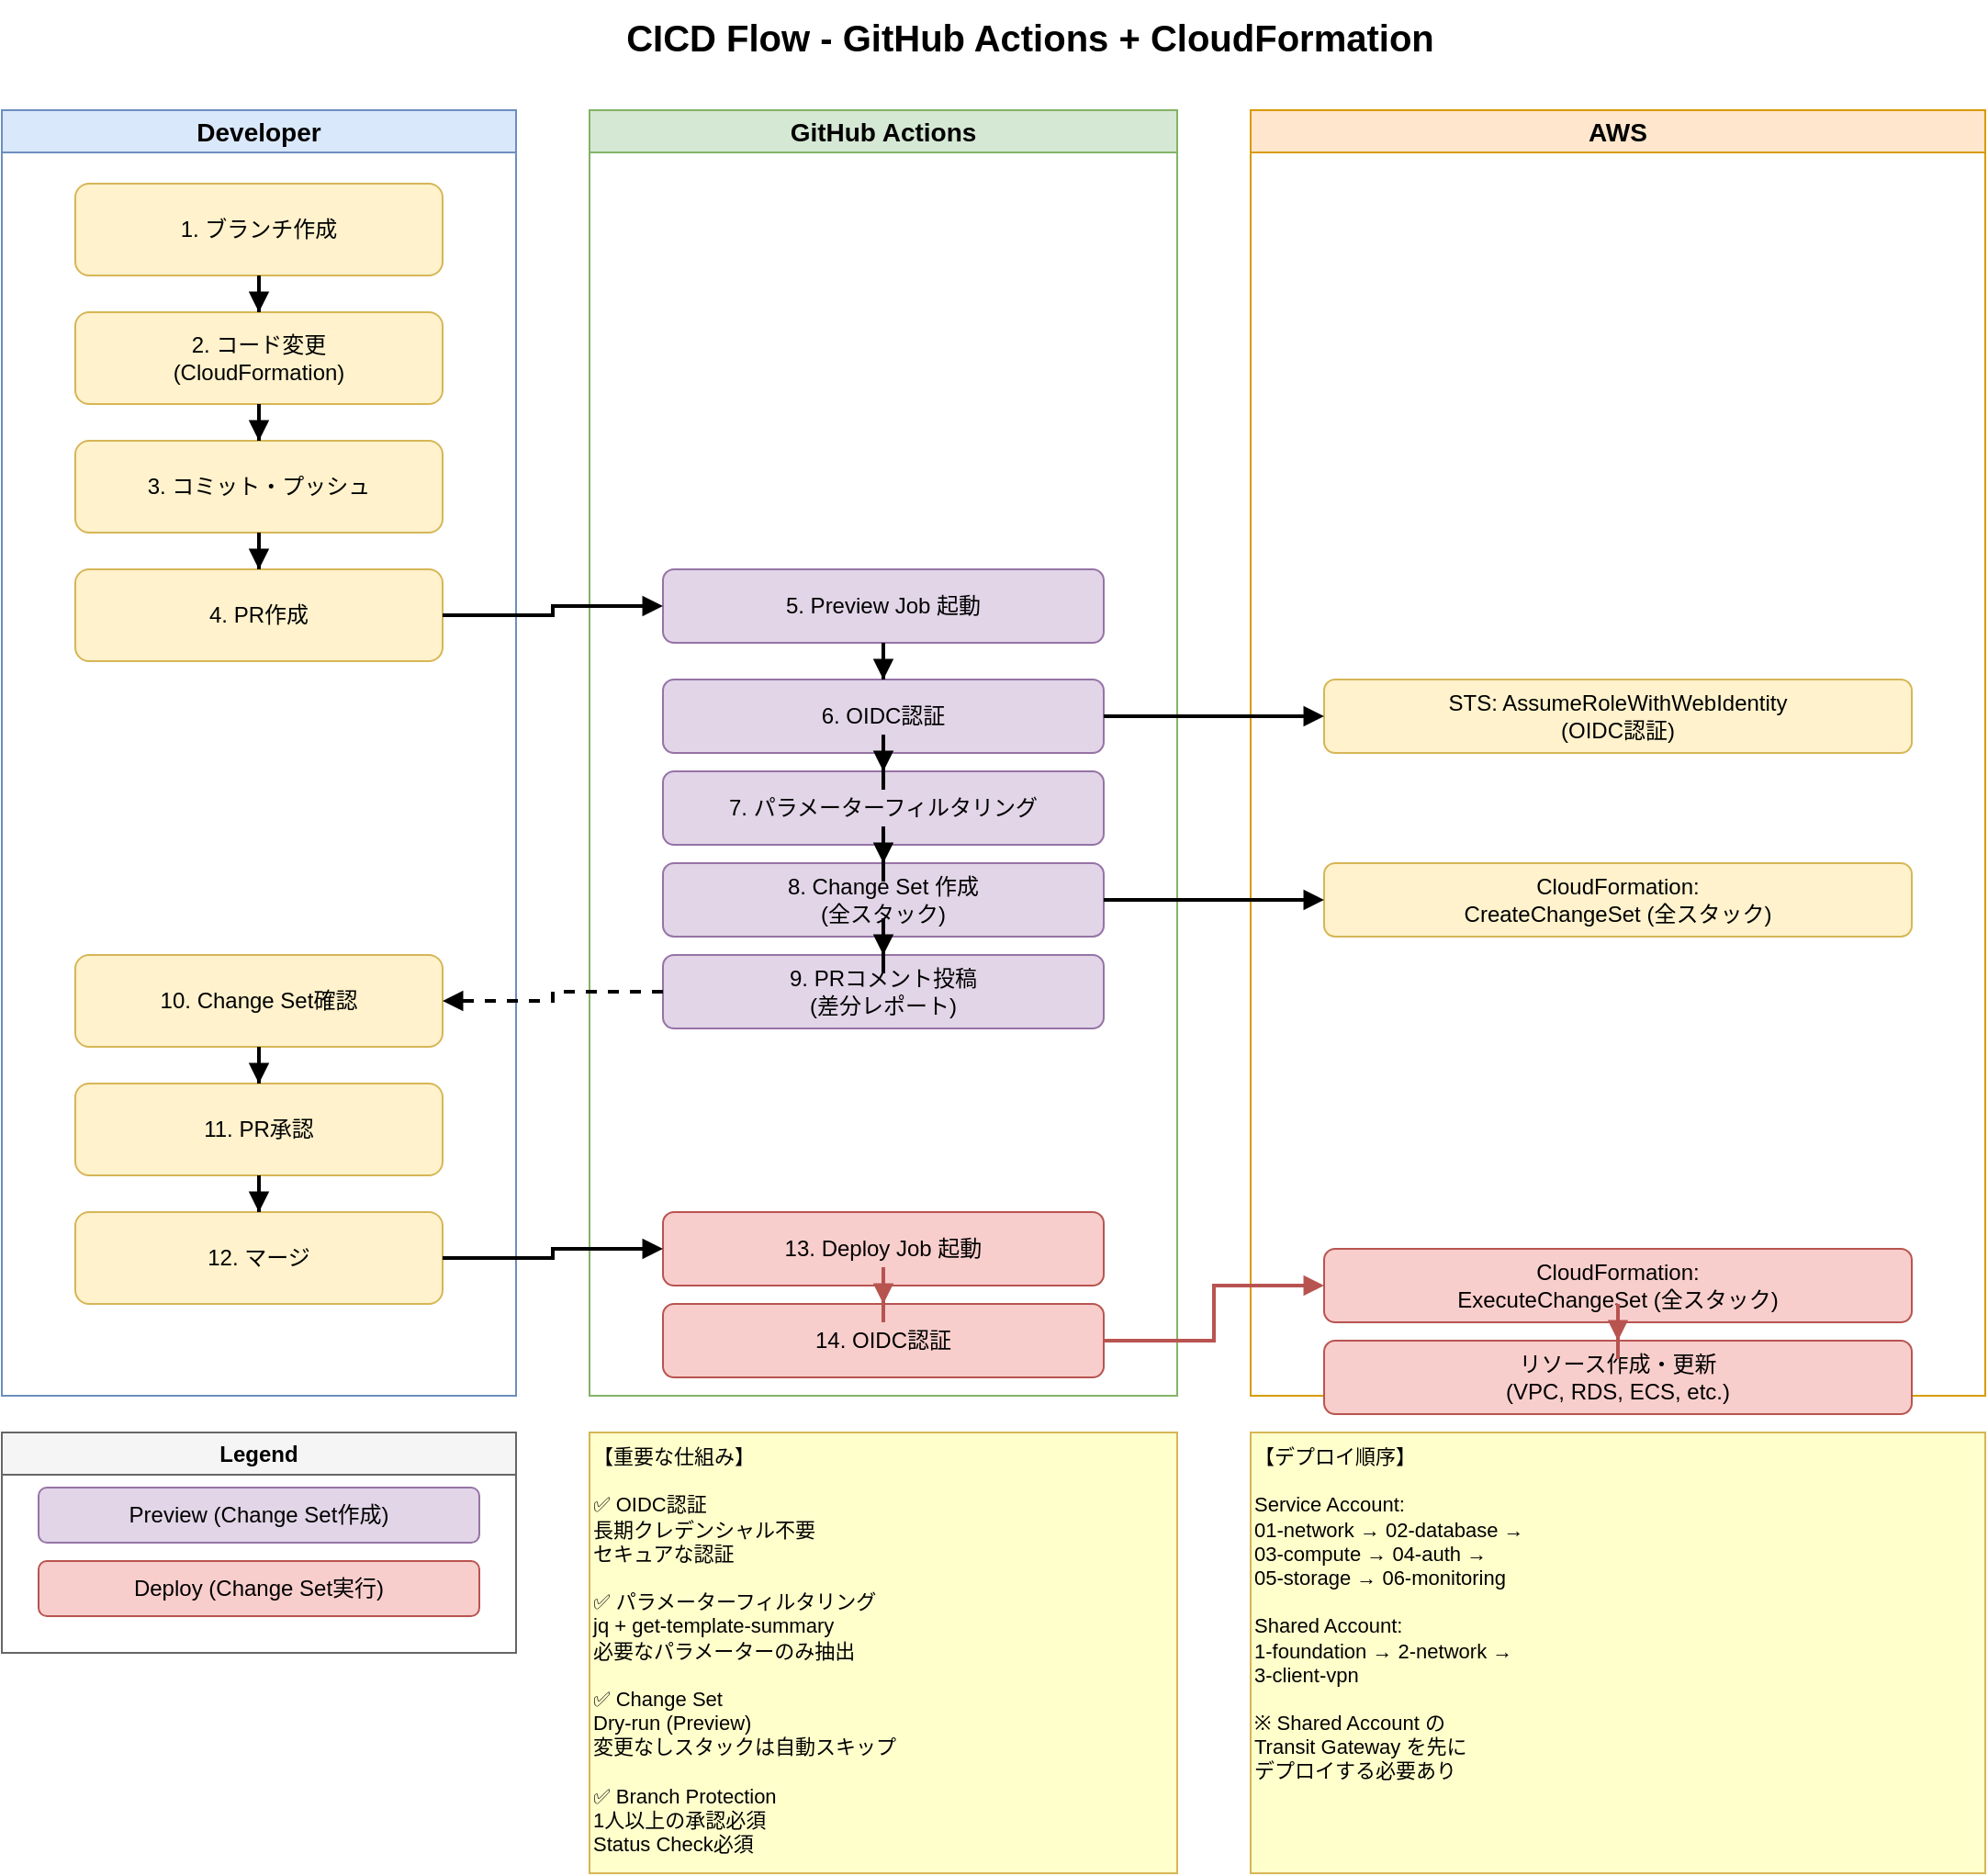 <mxfile version="24.0.0">
  <diagram name="CICD Flow" id="cicd-flow">
    <mxGraphModel dx="1422" dy="794" grid="1" gridSize="10" guides="1" tooltips="1" connect="1" arrows="1" fold="1" page="1" pageScale="1" pageWidth="1169" pageHeight="827" math="0" shadow="0">
      <root>
        <mxCell id="0" />
        <mxCell id="1" parent="0" />

        <!-- Title -->
        <mxCell id="title" value="CICD Flow - GitHub Actions + CloudFormation" style="text;html=1;strokeColor=none;fillColor=none;align=center;verticalAlign=middle;whiteSpace=wrap;rounded=0;fontSize=20;fontStyle=1" vertex="1" parent="1">
          <mxGeometry x="300" y="20" width="600" height="40" as="geometry" />
        </mxCell>

        <!-- Developer Section -->
        <mxCell id="dev-section" value="Developer" style="swimlane;whiteSpace=wrap;html=1;fillColor=#dae8fc;strokeColor=#6c8ebf;fontSize=14;fontStyle=1" vertex="1" parent="1">
          <mxGeometry x="40" y="80" width="280" height="700" as="geometry" />
        </mxCell>

        <mxCell id="dev-1" value="1. ブランチ作成" style="rounded=1;whiteSpace=wrap;html=1;fillColor=#fff2cc;strokeColor=#d6b656;" vertex="1" parent="dev-section">
          <mxGeometry x="40" y="40" width="200" height="50" as="geometry" />
        </mxCell>

        <mxCell id="dev-2" value="2. コード変更&#xa;(CloudFormation)" style="rounded=1;whiteSpace=wrap;html=1;fillColor=#fff2cc;strokeColor=#d6b656;" vertex="1" parent="dev-section">
          <mxGeometry x="40" y="110" width="200" height="50" as="geometry" />
        </mxCell>

        <mxCell id="dev-3" value="3. コミット・プッシュ" style="rounded=1;whiteSpace=wrap;html=1;fillColor=#fff2cc;strokeColor=#d6b656;" vertex="1" parent="dev-section">
          <mxGeometry x="40" y="180" width="200" height="50" as="geometry" />
        </mxCell>

        <mxCell id="dev-4" value="4. PR作成" style="rounded=1;whiteSpace=wrap;html=1;fillColor=#fff2cc;strokeColor=#d6b656;" vertex="1" parent="dev-section">
          <mxGeometry x="40" y="250" width="200" height="50" as="geometry" />
        </mxCell>

        <mxCell id="dev-5" value="10. Change Set確認" style="rounded=1;whiteSpace=wrap;html=1;fillColor=#fff2cc;strokeColor=#d6b656;" vertex="1" parent="dev-section">
          <mxGeometry x="40" y="460" width="200" height="50" as="geometry" />
        </mxCell>

        <mxCell id="dev-6" value="11. PR承認" style="rounded=1;whiteSpace=wrap;html=1;fillColor=#fff2cc;strokeColor=#d6b656;" vertex="1" parent="dev-section">
          <mxGeometry x="40" y="530" width="200" height="50" as="geometry" />
        </mxCell>

        <mxCell id="dev-7" value="12. マージ" style="rounded=1;whiteSpace=wrap;html=1;fillColor=#fff2cc;strokeColor=#d6b656;" vertex="1" parent="dev-section">
          <mxGeometry x="40" y="600" width="200" height="50" as="geometry" />
        </mxCell>

        <!-- GitHub Actions Section -->
        <mxCell id="gha-section" value="GitHub Actions" style="swimlane;whiteSpace=wrap;html=1;fillColor=#d5e8d4;strokeColor=#82b366;fontSize=14;fontStyle=1" vertex="1" parent="1">
          <mxGeometry x="360" y="80" width="320" height="700" as="geometry" />
        </mxCell>

        <mxCell id="gha-1" value="5. Preview Job 起動" style="rounded=1;whiteSpace=wrap;html=1;fillColor=#e1d5e7;strokeColor=#9673a6;" vertex="1" parent="gha-section">
          <mxGeometry x="40" y="250" width="240" height="40" as="geometry" />
        </mxCell>

        <mxCell id="gha-2" value="6. OIDC認証" style="rounded=1;whiteSpace=wrap;html=1;fillColor=#e1d5e7;strokeColor=#9673a6;" vertex="1" parent="gha-section">
          <mxGeometry x="40" y="310" width="240" height="40" as="geometry" />
        </mxCell>

        <mxCell id="gha-3" value="7. パラメーターフィルタリング" style="rounded=1;whiteSpace=wrap;html=1;fillColor=#e1d5e7;strokeColor=#9673a6;" vertex="1" parent="gha-section">
          <mxGeometry x="40" y="360" width="240" height="40" as="geometry" />
        </mxCell>

        <mxCell id="gha-4" value="8. Change Set 作成&#xa;(全スタック)" style="rounded=1;whiteSpace=wrap;html=1;fillColor=#e1d5e7;strokeColor=#9673a6;" vertex="1" parent="gha-section">
          <mxGeometry x="40" y="410" width="240" height="40" as="geometry" />
        </mxCell>

        <mxCell id="gha-5" value="9. PRコメント投稿&#xa;(差分レポート)" style="rounded=1;whiteSpace=wrap;html=1;fillColor=#e1d5e7;strokeColor=#9673a6;" vertex="1" parent="gha-section">
          <mxGeometry x="40" y="460" width="240" height="40" as="geometry" />
        </mxCell>

        <mxCell id="gha-6" value="13. Deploy Job 起動" style="rounded=1;whiteSpace=wrap;html=1;fillColor=#f8cecc;strokeColor=#b85450;" vertex="1" parent="gha-section">
          <mxGeometry x="40" y="600" width="240" height="40" as="geometry" />
        </mxCell>

        <mxCell id="gha-7" value="14. OIDC認証" style="rounded=1;whiteSpace=wrap;html=1;fillColor=#f8cecc;strokeColor=#b85450;" vertex="1" parent="gha-section">
          <mxGeometry x="40" y="650" width="240" height="40" as="geometry" />
        </mxCell>

        <!-- AWS Section -->
        <mxCell id="aws-section" value="AWS" style="swimlane;whiteSpace=wrap;html=1;fillColor=#ffe6cc;strokeColor=#d79b00;fontSize=14;fontStyle=1" vertex="1" parent="1">
          <mxGeometry x="720" y="80" width="400" height="700" as="geometry" />
        </mxCell>

        <mxCell id="aws-1" value="STS: AssumeRoleWithWebIdentity&#xa;(OIDC認証)" style="rounded=1;whiteSpace=wrap;html=1;fillColor=#fff2cc;strokeColor=#d6b656;" vertex="1" parent="aws-section">
          <mxGeometry x="40" y="310" width="320" height="40" as="geometry" />
        </mxCell>

        <mxCell id="aws-2" value="CloudFormation:&#xa;CreateChangeSet (全スタック)" style="rounded=1;whiteSpace=wrap;html=1;fillColor=#fff2cc;strokeColor=#d6b656;" vertex="1" parent="aws-section">
          <mxGeometry x="40" y="410" width="320" height="40" as="geometry" />
        </mxCell>

        <mxCell id="aws-3" value="CloudFormation:&#xa;ExecuteChangeSet (全スタック)" style="rounded=1;whiteSpace=wrap;html=1;fillColor=#f8cecc;strokeColor=#b85450;" vertex="1" parent="aws-section">
          <mxGeometry x="40" y="620" width="320" height="40" as="geometry" />
        </mxCell>

        <mxCell id="aws-4" value="リソース作成・更新&#xa;(VPC, RDS, ECS, etc.)" style="rounded=1;whiteSpace=wrap;html=1;fillColor=#f8cecc;strokeColor=#b85450;" vertex="1" parent="aws-section">
          <mxGeometry x="40" y="670" width="320" height="40" as="geometry" />
        </mxCell>

        <!-- Arrows: Developer to GitHub Actions -->
        <mxCell id="arrow-1" style="edgeStyle=orthogonalEdgeStyle;rounded=0;orthogonalLoop=1;jettySize=auto;html=1;entryX=0;entryY=0.5;entryDx=0;entryDy=0;strokeWidth=2;endArrow=block;endFill=1;" edge="1" parent="1" source="dev-4" target="gha-1">
          <mxGeometry relative="1" as="geometry" />
        </mxCell>

        <mxCell id="arrow-2" style="edgeStyle=orthogonalEdgeStyle;rounded=0;orthogonalLoop=1;jettySize=auto;html=1;entryX=0;entryY=0.5;entryDx=0;entryDy=0;strokeWidth=2;endArrow=block;endFill=1;" edge="1" parent="1" source="dev-7" target="gha-6">
          <mxGeometry relative="1" as="geometry" />
        </mxCell>

        <!-- Arrows: GitHub Actions to AWS -->
        <mxCell id="arrow-3" style="edgeStyle=orthogonalEdgeStyle;rounded=0;orthogonalLoop=1;jettySize=auto;html=1;entryX=0;entryY=0.5;entryDx=0;entryDy=0;strokeWidth=2;endArrow=block;endFill=1;" edge="1" parent="1" source="gha-2" target="aws-1">
          <mxGeometry relative="1" as="geometry" />
        </mxCell>

        <mxCell id="arrow-4" style="edgeStyle=orthogonalEdgeStyle;rounded=0;orthogonalLoop=1;jettySize=auto;html=1;entryX=0;entryY=0.5;entryDx=0;entryDy=0;strokeWidth=2;endArrow=block;endFill=1;" edge="1" parent="1" source="gha-4" target="aws-2">
          <mxGeometry relative="1" as="geometry" />
        </mxCell>

        <mxCell id="arrow-5" style="edgeStyle=orthogonalEdgeStyle;rounded=0;orthogonalLoop=1;jettySize=auto;html=1;entryX=0;entryY=0.5;entryDx=0;entryDy=0;strokeWidth=2;endArrow=block;endFill=1;strokeColor=#b85450;" edge="1" parent="1" source="gha-7" target="aws-3">
          <mxGeometry relative="1" as="geometry" />
        </mxCell>

        <!-- Arrows: GitHub Actions to Developer -->
        <mxCell id="arrow-6" style="edgeStyle=orthogonalEdgeStyle;rounded=0;orthogonalLoop=1;jettySize=auto;html=1;exitX=0;exitY=0.5;exitDx=0;exitDy=0;entryX=1;entryY=0.5;entryDx=0;entryDy=0;strokeWidth=2;endArrow=block;endFill=1;dashed=1;" edge="1" parent="1" source="gha-5" target="dev-5">
          <mxGeometry relative="1" as="geometry" />
        </mxCell>

        <!-- Vertical arrows within sections -->
        <mxCell id="arrow-dev-1" style="edgeStyle=orthogonalEdgeStyle;rounded=0;orthogonalLoop=1;jettySize=auto;html=1;strokeWidth=2;endArrow=block;endFill=1;" edge="1" parent="1" source="dev-1" target="dev-2">
          <mxGeometry relative="1" as="geometry" />
        </mxCell>
        <mxCell id="arrow-dev-2" style="edgeStyle=orthogonalEdgeStyle;rounded=0;orthogonalLoop=1;jettySize=auto;html=1;strokeWidth=2;endArrow=block;endFill=1;" edge="1" parent="1" source="dev-2" target="dev-3">
          <mxGeometry relative="1" as="geometry" />
        </mxCell>
        <mxCell id="arrow-dev-3" style="edgeStyle=orthogonalEdgeStyle;rounded=0;orthogonalLoop=1;jettySize=auto;html=1;strokeWidth=2;endArrow=block;endFill=1;" edge="1" parent="1" source="dev-3" target="dev-4">
          <mxGeometry relative="1" as="geometry" />
        </mxCell>
        <mxCell id="arrow-dev-5" style="edgeStyle=orthogonalEdgeStyle;rounded=0;orthogonalLoop=1;jettySize=auto;html=1;strokeWidth=2;endArrow=block;endFill=1;" edge="1" parent="1" source="dev-5" target="dev-6">
          <mxGeometry relative="1" as="geometry" />
        </mxCell>
        <mxCell id="arrow-dev-6" style="edgeStyle=orthogonalEdgeStyle;rounded=0;orthogonalLoop=1;jettySize=auto;html=1;strokeWidth=2;endArrow=block;endFill=1;" edge="1" parent="1" source="dev-6" target="dev-7">
          <mxGeometry relative="1" as="geometry" />
        </mxCell>

        <mxCell id="arrow-gha-1" style="edgeStyle=orthogonalEdgeStyle;rounded=0;orthogonalLoop=1;jettySize=auto;html=1;strokeWidth=2;endArrow=block;endFill=1;" edge="1" parent="1" source="gha-1" target="gha-2">
          <mxGeometry relative="1" as="geometry" />
        </mxCell>
        <mxCell id="arrow-gha-2" style="edgeStyle=orthogonalEdgeStyle;rounded=0;orthogonalLoop=1;jettySize=auto;html=1;strokeWidth=2;endArrow=block;endFill=1;" edge="1" parent="1" source="gha-2" target="gha-3">
          <mxGeometry relative="1" as="geometry" />
        </mxCell>
        <mxCell id="arrow-gha-3" style="edgeStyle=orthogonalEdgeStyle;rounded=0;orthogonalLoop=1;jettySize=auto;html=1;strokeWidth=2;endArrow=block;endFill=1;" edge="1" parent="1" source="gha-3" target="gha-4">
          <mxGeometry relative="1" as="geometry" />
        </mxCell>
        <mxCell id="arrow-gha-4" style="edgeStyle=orthogonalEdgeStyle;rounded=0;orthogonalLoop=1;jettySize=auto;html=1;strokeWidth=2;endArrow=block;endFill=1;" edge="1" parent="1" source="gha-4" target="gha-5">
          <mxGeometry relative="1" as="geometry" />
        </mxCell>
        <mxCell id="arrow-gha-6" style="edgeStyle=orthogonalEdgeStyle;rounded=0;orthogonalLoop=1;jettySize=auto;html=1;strokeWidth=2;endArrow=block;endFill=1;strokeColor=#b85450;" edge="1" parent="1" source="gha-6" target="gha-7">
          <mxGeometry relative="1" as="geometry" />
        </mxCell>

        <mxCell id="arrow-aws-3" style="edgeStyle=orthogonalEdgeStyle;rounded=0;orthogonalLoop=1;jettySize=auto;html=1;strokeWidth=2;endArrow=block;endFill=1;strokeColor=#b85450;" edge="1" parent="1" source="aws-3" target="aws-4">
          <mxGeometry relative="1" as="geometry" />
        </mxCell>

        <!-- Legend -->
        <mxCell id="legend" value="Legend" style="swimlane;whiteSpace=wrap;html=1;fillColor=#f5f5f5;strokeColor=#666666;fontSize=12;fontStyle=1" vertex="1" parent="1">
          <mxGeometry x="40" y="800" width="280" height="120" as="geometry" />
        </mxCell>

        <mxCell id="legend-1" value="Preview (Change Set作成)" style="rounded=1;whiteSpace=wrap;html=1;fillColor=#e1d5e7;strokeColor=#9673a6;" vertex="1" parent="legend">
          <mxGeometry x="20" y="30" width="240" height="30" as="geometry" />
        </mxCell>

        <mxCell id="legend-2" value="Deploy (Change Set実行)" style="rounded=1;whiteSpace=wrap;html=1;fillColor=#f8cecc;strokeColor=#b85450;" vertex="1" parent="legend">
          <mxGeometry x="20" y="70" width="240" height="30" as="geometry" />
        </mxCell>

        <!-- Notes -->
        <mxCell id="note-1" value="【重要な仕組み】&#xa;&#xa;✅ OIDC認証&#xa;   長期クレデンシャル不要&#xa;   セキュアな認証&#xa;&#xa;✅ パラメーターフィルタリング&#xa;   jq + get-template-summary&#xa;   必要なパラメーターのみ抽出&#xa;&#xa;✅ Change Set&#xa;   Dry-run (Preview)&#xa;   変更なしスタックは自動スキップ&#xa;&#xa;✅ Branch Protection&#xa;   1人以上の承認必須&#xa;   Status Check必須" style="rounded=0;whiteSpace=wrap;html=1;fillColor=#ffffcc;strokeColor=#d6b656;align=left;verticalAlign=top;fontSize=11;" vertex="1" parent="1">
          <mxGeometry x="360" y="800" width="320" height="240" as="geometry" />
        </mxCell>

        <mxCell id="note-2" value="【デプロイ順序】&#xa;&#xa;Service Account:&#xa;01-network → 02-database →&#xa;03-compute → 04-auth →&#xa;05-storage → 06-monitoring&#xa;&#xa;Shared Account:&#xa;1-foundation → 2-network →&#xa;3-client-vpn&#xa;&#xa;※ Shared Account の&#xa;   Transit Gateway を先に&#xa;   デプロイする必要あり" style="rounded=0;whiteSpace=wrap;html=1;fillColor=#ffffcc;strokeColor=#d6b656;align=left;verticalAlign=top;fontSize=11;" vertex="1" parent="1">
          <mxGeometry x="720" y="800" width="400" height="240" as="geometry" />
        </mxCell>

      </root>
    </mxGraphModel>
  </diagram>
</mxfile>
